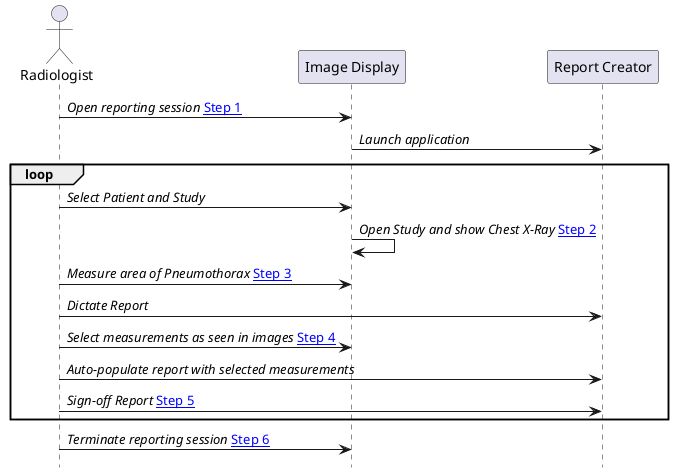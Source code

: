 @startuml

hide footbox

actor Radiologist as User
participant "Image Display" as PACS
participant "Report Creator" as Report

User -> PACS: //Open reporting session// [[volume-1.html#1xx42121-step-1-open-reporting-session Step 1]]
PACS -> Report: //Launch application//
loop
User -> PACS: //Select Patient and Study//
PACS -> PACS: //Open Study and show Chest X-Ray// [[volume-1.html#1xx42122-step-2-open-study-in-context Step 2]]
User -> PACS: //Measure area of Pneumothorax// [[volume-1.html#1xx42123-step-3-add-content-optional Step 3]]
User -> Report: //Dictate Report//
User -> PACS: //Select measurements as seen in images// [[volume-1.html#1xx42124-step-4-select-content-optional Step 4]]
User -> Report: //Auto-populate report with selected measurements//
User -> Report: //Sign-off Report// [[volume-1.html#1xx42125-step-5-sign-off-report Step 5]]
end

User->PACS: //Terminate reporting session// [[volume-1.html#1xx42126-step-6-terminate-reporting-session Step 6]]

@enduml